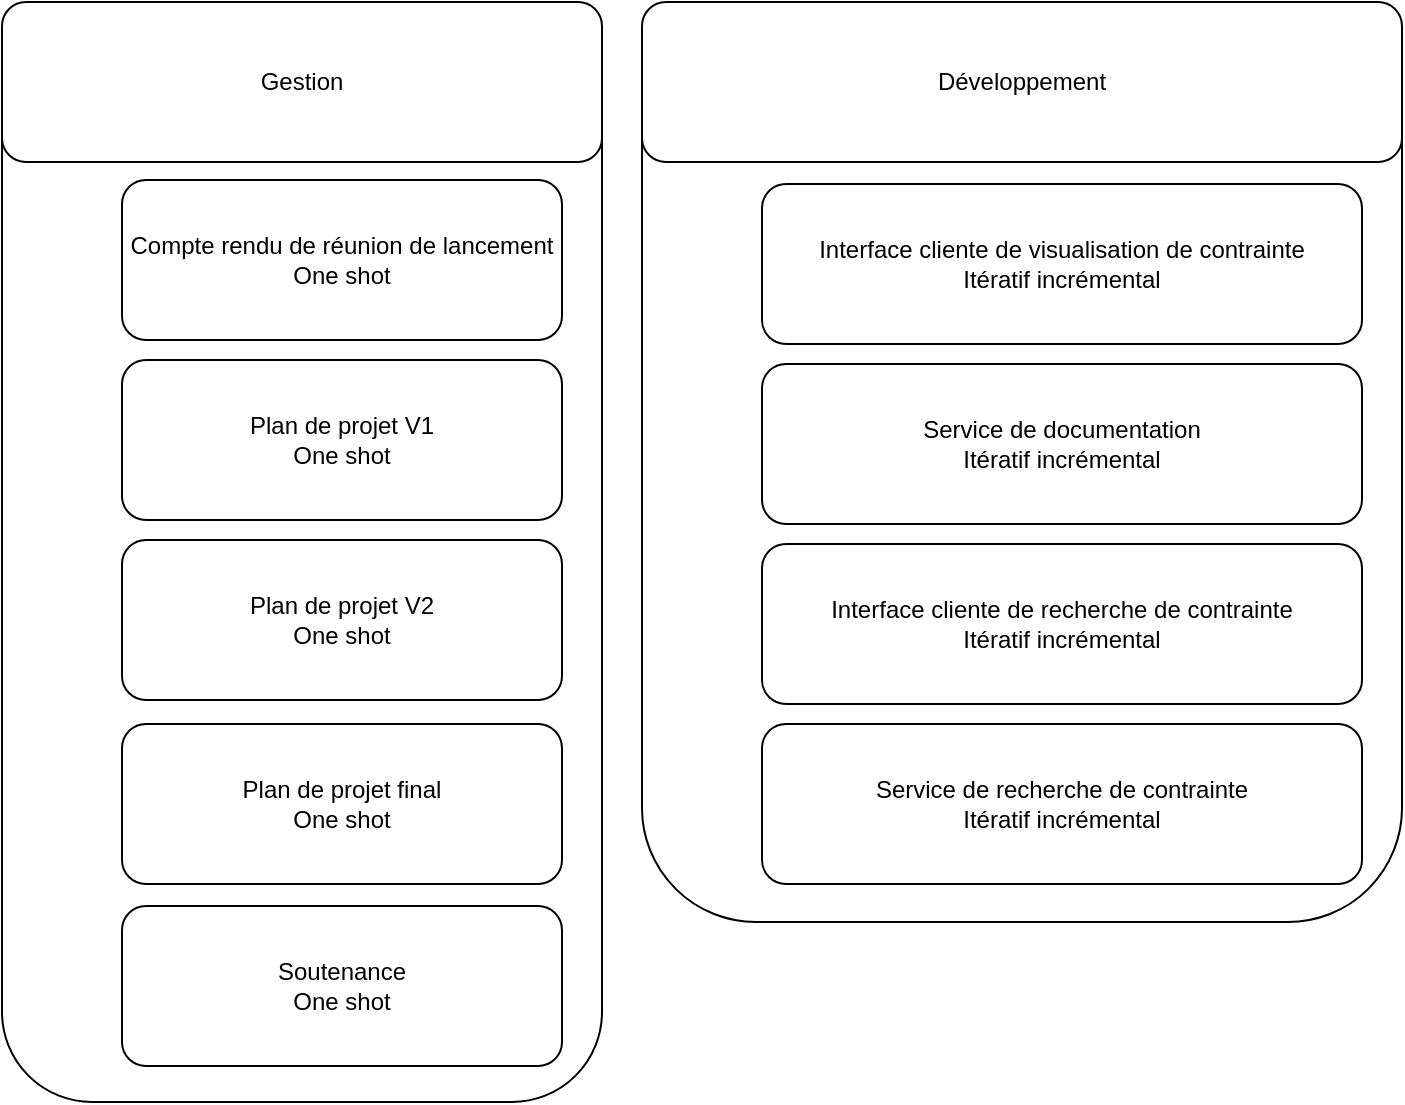 <mxfile version="21.0.6" type="device"><diagram name="Page-1" id="8TQmJl976amvUQOl-_4e"><mxGraphModel dx="1050" dy="491" grid="1" gridSize="10" guides="1" tooltips="1" connect="1" arrows="1" fold="1" page="1" pageScale="1" pageWidth="827" pageHeight="1169" math="0" shadow="0"><root><mxCell id="0"/><mxCell id="1" parent="0"/><mxCell id="KxXviMxtJzGq1GQGAaop-2" value="" style="rounded=1;whiteSpace=wrap;html=1;" vertex="1" parent="1"><mxGeometry x="440" y="160" width="380" height="460" as="geometry"/></mxCell><mxCell id="KxXviMxtJzGq1GQGAaop-3" value="" style="rounded=1;whiteSpace=wrap;html=1;" vertex="1" parent="1"><mxGeometry x="120" y="160" width="300" height="550" as="geometry"/></mxCell><mxCell id="KxXviMxtJzGq1GQGAaop-4" value="Gestion" style="rounded=1;whiteSpace=wrap;html=1;" vertex="1" parent="1"><mxGeometry x="120" y="160" width="300" height="80" as="geometry"/></mxCell><mxCell id="KxXviMxtJzGq1GQGAaop-5" value="Compte rendu de réunion de lancement&lt;br&gt;One shot" style="rounded=1;whiteSpace=wrap;html=1;" vertex="1" parent="1"><mxGeometry x="180" y="249" width="220" height="80" as="geometry"/></mxCell><mxCell id="KxXviMxtJzGq1GQGAaop-6" value="Plan de projet V1&lt;br&gt;One shot" style="rounded=1;whiteSpace=wrap;html=1;" vertex="1" parent="1"><mxGeometry x="180" y="339" width="220" height="80" as="geometry"/></mxCell><mxCell id="KxXviMxtJzGq1GQGAaop-7" value="Plan de projet V2&lt;br&gt;One shot" style="rounded=1;whiteSpace=wrap;html=1;" vertex="1" parent="1"><mxGeometry x="180" y="429" width="220" height="80" as="geometry"/></mxCell><mxCell id="KxXviMxtJzGq1GQGAaop-8" value="Plan de projet final&lt;br&gt;One shot" style="rounded=1;whiteSpace=wrap;html=1;" vertex="1" parent="1"><mxGeometry x="180" y="521" width="220" height="80" as="geometry"/></mxCell><mxCell id="KxXviMxtJzGq1GQGAaop-9" value="Développement" style="rounded=1;whiteSpace=wrap;html=1;" vertex="1" parent="1"><mxGeometry x="440" y="160" width="380" height="80" as="geometry"/></mxCell><mxCell id="KxXviMxtJzGq1GQGAaop-10" value="Interface cliente de visualisation de contrainte&lt;br&gt;Itératif incrémental" style="rounded=1;whiteSpace=wrap;html=1;" vertex="1" parent="1"><mxGeometry x="500" y="251" width="300" height="80" as="geometry"/></mxCell><mxCell id="KxXviMxtJzGq1GQGAaop-11" value="Service de documentation&lt;br&gt;Itératif incrémental" style="rounded=1;whiteSpace=wrap;html=1;" vertex="1" parent="1"><mxGeometry x="500" y="341" width="300" height="80" as="geometry"/></mxCell><mxCell id="KxXviMxtJzGq1GQGAaop-12" value="Interface cliente de recherche de contrainte&lt;br&gt;Itératif incrémental" style="rounded=1;whiteSpace=wrap;html=1;" vertex="1" parent="1"><mxGeometry x="500" y="431" width="300" height="80" as="geometry"/></mxCell><mxCell id="KxXviMxtJzGq1GQGAaop-13" value="Service de recherche de contrainte&lt;br&gt;Itératif incrémental" style="rounded=1;whiteSpace=wrap;html=1;" vertex="1" parent="1"><mxGeometry x="500" y="521" width="300" height="80" as="geometry"/></mxCell><mxCell id="KxXviMxtJzGq1GQGAaop-18" value="Soutenance&lt;br&gt;One shot" style="rounded=1;whiteSpace=wrap;html=1;" vertex="1" parent="1"><mxGeometry x="180" y="612" width="220" height="80" as="geometry"/></mxCell></root></mxGraphModel></diagram></mxfile>